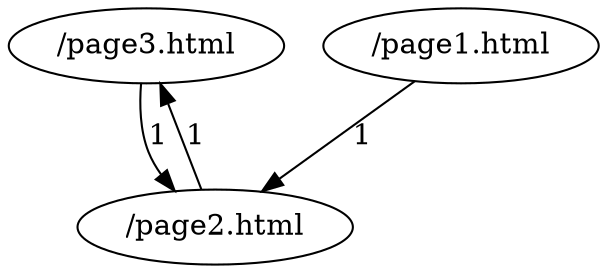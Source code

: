 digraph  {
  "/page3.html";
  "/page2.html";
  "/page2.html" -> "/page3.html" [label="1"];
  "/page1.html" -> "/page2.html" [label="1"];
  "/page3.html" -> "/page2.html" [label="1"];
}
